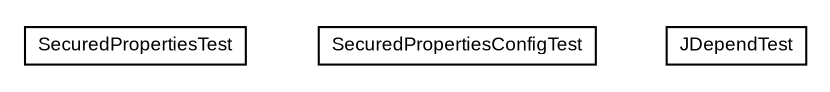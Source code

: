 #!/usr/local/bin/dot
#
# Class diagram 
# Generated by UMLGraph version R5_6-24-gf6e263 (http://www.umlgraph.org/)
#

digraph G {
	edge [fontname="arial",fontsize=10,labelfontname="arial",labelfontsize=10];
	node [fontname="arial",fontsize=10,shape=plaintext];
	nodesep=0.25;
	ranksep=0.5;
	// net.brabenetz.lib.securedproperties.SecuredPropertiesTest
	c16 [label=<<table title="net.brabenetz.lib.securedproperties.SecuredPropertiesTest" border="0" cellborder="1" cellspacing="0" cellpadding="2" port="p" href="./SecuredPropertiesTest.html">
		<tr><td><table border="0" cellspacing="0" cellpadding="1">
<tr><td align="center" balign="center"> SecuredPropertiesTest </td></tr>
		</table></td></tr>
		</table>>, URL="./SecuredPropertiesTest.html", fontname="arial", fontcolor="black", fontsize=9.0];
	// net.brabenetz.lib.securedproperties.SecuredPropertiesConfigTest
	c17 [label=<<table title="net.brabenetz.lib.securedproperties.SecuredPropertiesConfigTest" border="0" cellborder="1" cellspacing="0" cellpadding="2" port="p" href="./SecuredPropertiesConfigTest.html">
		<tr><td><table border="0" cellspacing="0" cellpadding="1">
<tr><td align="center" balign="center"> SecuredPropertiesConfigTest </td></tr>
		</table></td></tr>
		</table>>, URL="./SecuredPropertiesConfigTest.html", fontname="arial", fontcolor="black", fontsize=9.0];
	// net.brabenetz.lib.securedproperties.JDependTest
	c18 [label=<<table title="net.brabenetz.lib.securedproperties.JDependTest" border="0" cellborder="1" cellspacing="0" cellpadding="2" port="p" href="./JDependTest.html">
		<tr><td><table border="0" cellspacing="0" cellpadding="1">
<tr><td align="center" balign="center"> JDependTest </td></tr>
		</table></td></tr>
		</table>>, URL="./JDependTest.html", fontname="arial", fontcolor="black", fontsize=9.0];
}

